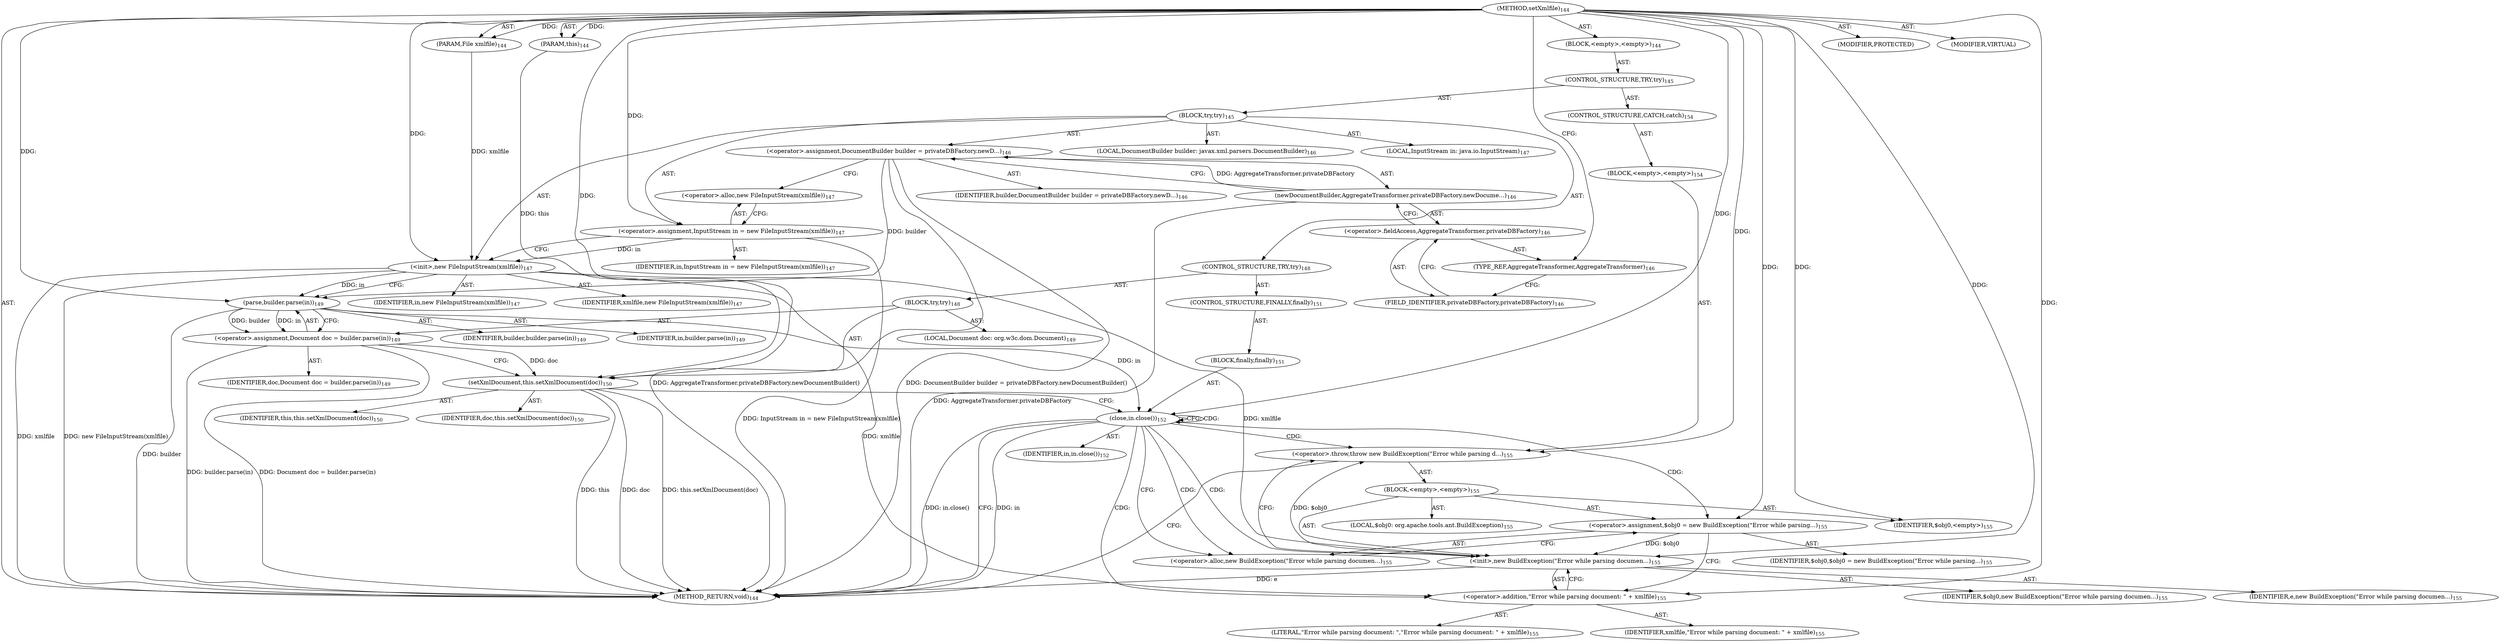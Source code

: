 digraph "setXmlfile" {  
"111669149702" [label = <(METHOD,setXmlfile)<SUB>144</SUB>> ]
"115964116994" [label = <(PARAM,this)<SUB>144</SUB>> ]
"115964117005" [label = <(PARAM,File xmlfile)<SUB>144</SUB>> ]
"25769803782" [label = <(BLOCK,&lt;empty&gt;,&lt;empty&gt;)<SUB>144</SUB>> ]
"47244640256" [label = <(CONTROL_STRUCTURE,TRY,try)<SUB>145</SUB>> ]
"25769803783" [label = <(BLOCK,try,try)<SUB>145</SUB>> ]
"94489280512" [label = <(LOCAL,DocumentBuilder builder: javax.xml.parsers.DocumentBuilder)<SUB>146</SUB>> ]
"30064771086" [label = <(&lt;operator&gt;.assignment,DocumentBuilder builder = privateDBFactory.newD...)<SUB>146</SUB>> ]
"68719476749" [label = <(IDENTIFIER,builder,DocumentBuilder builder = privateDBFactory.newD...)<SUB>146</SUB>> ]
"30064771087" [label = <(newDocumentBuilder,AggregateTransformer.privateDBFactory.newDocume...)<SUB>146</SUB>> ]
"30064771088" [label = <(&lt;operator&gt;.fieldAccess,AggregateTransformer.privateDBFactory)<SUB>146</SUB>> ]
"180388626436" [label = <(TYPE_REF,AggregateTransformer,AggregateTransformer)<SUB>146</SUB>> ]
"55834574856" [label = <(FIELD_IDENTIFIER,privateDBFactory,privateDBFactory)<SUB>146</SUB>> ]
"94489280513" [label = <(LOCAL,InputStream in: java.io.InputStream)<SUB>147</SUB>> ]
"30064771089" [label = <(&lt;operator&gt;.assignment,InputStream in = new FileInputStream(xmlfile))<SUB>147</SUB>> ]
"68719476750" [label = <(IDENTIFIER,in,InputStream in = new FileInputStream(xmlfile))<SUB>147</SUB>> ]
"30064771090" [label = <(&lt;operator&gt;.alloc,new FileInputStream(xmlfile))<SUB>147</SUB>> ]
"30064771091" [label = <(&lt;init&gt;,new FileInputStream(xmlfile))<SUB>147</SUB>> ]
"68719476751" [label = <(IDENTIFIER,in,new FileInputStream(xmlfile))<SUB>147</SUB>> ]
"68719476752" [label = <(IDENTIFIER,xmlfile,new FileInputStream(xmlfile))<SUB>147</SUB>> ]
"47244640257" [label = <(CONTROL_STRUCTURE,TRY,try)<SUB>148</SUB>> ]
"25769803784" [label = <(BLOCK,try,try)<SUB>148</SUB>> ]
"94489280514" [label = <(LOCAL,Document doc: org.w3c.dom.Document)<SUB>149</SUB>> ]
"30064771092" [label = <(&lt;operator&gt;.assignment,Document doc = builder.parse(in))<SUB>149</SUB>> ]
"68719476753" [label = <(IDENTIFIER,doc,Document doc = builder.parse(in))<SUB>149</SUB>> ]
"30064771093" [label = <(parse,builder.parse(in))<SUB>149</SUB>> ]
"68719476754" [label = <(IDENTIFIER,builder,builder.parse(in))<SUB>149</SUB>> ]
"68719476755" [label = <(IDENTIFIER,in,builder.parse(in))<SUB>149</SUB>> ]
"30064771094" [label = <(setXmlDocument,this.setXmlDocument(doc))<SUB>150</SUB>> ]
"68719476738" [label = <(IDENTIFIER,this,this.setXmlDocument(doc))<SUB>150</SUB>> ]
"68719476756" [label = <(IDENTIFIER,doc,this.setXmlDocument(doc))<SUB>150</SUB>> ]
"47244640258" [label = <(CONTROL_STRUCTURE,FINALLY,finally)<SUB>151</SUB>> ]
"25769803785" [label = <(BLOCK,finally,finally)<SUB>151</SUB>> ]
"30064771095" [label = <(close,in.close())<SUB>152</SUB>> ]
"68719476757" [label = <(IDENTIFIER,in,in.close())<SUB>152</SUB>> ]
"47244640259" [label = <(CONTROL_STRUCTURE,CATCH,catch)<SUB>154</SUB>> ]
"25769803786" [label = <(BLOCK,&lt;empty&gt;,&lt;empty&gt;)<SUB>154</SUB>> ]
"30064771096" [label = <(&lt;operator&gt;.throw,throw new BuildException(&quot;Error while parsing d...)<SUB>155</SUB>> ]
"25769803787" [label = <(BLOCK,&lt;empty&gt;,&lt;empty&gt;)<SUB>155</SUB>> ]
"94489280515" [label = <(LOCAL,$obj0: org.apache.tools.ant.BuildException)<SUB>155</SUB>> ]
"30064771097" [label = <(&lt;operator&gt;.assignment,$obj0 = new BuildException(&quot;Error while parsing...)<SUB>155</SUB>> ]
"68719476758" [label = <(IDENTIFIER,$obj0,$obj0 = new BuildException(&quot;Error while parsing...)<SUB>155</SUB>> ]
"30064771098" [label = <(&lt;operator&gt;.alloc,new BuildException(&quot;Error while parsing documen...)<SUB>155</SUB>> ]
"30064771099" [label = <(&lt;init&gt;,new BuildException(&quot;Error while parsing documen...)<SUB>155</SUB>> ]
"68719476759" [label = <(IDENTIFIER,$obj0,new BuildException(&quot;Error while parsing documen...)<SUB>155</SUB>> ]
"30064771100" [label = <(&lt;operator&gt;.addition,&quot;Error while parsing document: &quot; + xmlfile)<SUB>155</SUB>> ]
"90194313216" [label = <(LITERAL,&quot;Error while parsing document: &quot;,&quot;Error while parsing document: &quot; + xmlfile)<SUB>155</SUB>> ]
"68719476760" [label = <(IDENTIFIER,xmlfile,&quot;Error while parsing document: &quot; + xmlfile)<SUB>155</SUB>> ]
"68719476761" [label = <(IDENTIFIER,e,new BuildException(&quot;Error while parsing documen...)<SUB>155</SUB>> ]
"68719476762" [label = <(IDENTIFIER,$obj0,&lt;empty&gt;)<SUB>155</SUB>> ]
"133143986202" [label = <(MODIFIER,PROTECTED)> ]
"133143986203" [label = <(MODIFIER,VIRTUAL)> ]
"128849018886" [label = <(METHOD_RETURN,void)<SUB>144</SUB>> ]
  "111669149702" -> "115964116994"  [ label = "AST: "] 
  "111669149702" -> "115964117005"  [ label = "AST: "] 
  "111669149702" -> "25769803782"  [ label = "AST: "] 
  "111669149702" -> "133143986202"  [ label = "AST: "] 
  "111669149702" -> "133143986203"  [ label = "AST: "] 
  "111669149702" -> "128849018886"  [ label = "AST: "] 
  "25769803782" -> "47244640256"  [ label = "AST: "] 
  "47244640256" -> "25769803783"  [ label = "AST: "] 
  "47244640256" -> "47244640259"  [ label = "AST: "] 
  "25769803783" -> "94489280512"  [ label = "AST: "] 
  "25769803783" -> "30064771086"  [ label = "AST: "] 
  "25769803783" -> "94489280513"  [ label = "AST: "] 
  "25769803783" -> "30064771089"  [ label = "AST: "] 
  "25769803783" -> "30064771091"  [ label = "AST: "] 
  "25769803783" -> "47244640257"  [ label = "AST: "] 
  "30064771086" -> "68719476749"  [ label = "AST: "] 
  "30064771086" -> "30064771087"  [ label = "AST: "] 
  "30064771087" -> "30064771088"  [ label = "AST: "] 
  "30064771088" -> "180388626436"  [ label = "AST: "] 
  "30064771088" -> "55834574856"  [ label = "AST: "] 
  "30064771089" -> "68719476750"  [ label = "AST: "] 
  "30064771089" -> "30064771090"  [ label = "AST: "] 
  "30064771091" -> "68719476751"  [ label = "AST: "] 
  "30064771091" -> "68719476752"  [ label = "AST: "] 
  "47244640257" -> "25769803784"  [ label = "AST: "] 
  "47244640257" -> "47244640258"  [ label = "AST: "] 
  "25769803784" -> "94489280514"  [ label = "AST: "] 
  "25769803784" -> "30064771092"  [ label = "AST: "] 
  "25769803784" -> "30064771094"  [ label = "AST: "] 
  "30064771092" -> "68719476753"  [ label = "AST: "] 
  "30064771092" -> "30064771093"  [ label = "AST: "] 
  "30064771093" -> "68719476754"  [ label = "AST: "] 
  "30064771093" -> "68719476755"  [ label = "AST: "] 
  "30064771094" -> "68719476738"  [ label = "AST: "] 
  "30064771094" -> "68719476756"  [ label = "AST: "] 
  "47244640258" -> "25769803785"  [ label = "AST: "] 
  "25769803785" -> "30064771095"  [ label = "AST: "] 
  "30064771095" -> "68719476757"  [ label = "AST: "] 
  "47244640259" -> "25769803786"  [ label = "AST: "] 
  "25769803786" -> "30064771096"  [ label = "AST: "] 
  "30064771096" -> "25769803787"  [ label = "AST: "] 
  "25769803787" -> "94489280515"  [ label = "AST: "] 
  "25769803787" -> "30064771097"  [ label = "AST: "] 
  "25769803787" -> "30064771099"  [ label = "AST: "] 
  "25769803787" -> "68719476762"  [ label = "AST: "] 
  "30064771097" -> "68719476758"  [ label = "AST: "] 
  "30064771097" -> "30064771098"  [ label = "AST: "] 
  "30064771099" -> "68719476759"  [ label = "AST: "] 
  "30064771099" -> "30064771100"  [ label = "AST: "] 
  "30064771099" -> "68719476761"  [ label = "AST: "] 
  "30064771100" -> "90194313216"  [ label = "AST: "] 
  "30064771100" -> "68719476760"  [ label = "AST: "] 
  "30064771086" -> "30064771090"  [ label = "CFG: "] 
  "30064771089" -> "30064771091"  [ label = "CFG: "] 
  "30064771091" -> "30064771093"  [ label = "CFG: "] 
  "30064771087" -> "30064771086"  [ label = "CFG: "] 
  "30064771090" -> "30064771089"  [ label = "CFG: "] 
  "30064771096" -> "128849018886"  [ label = "CFG: "] 
  "30064771088" -> "30064771087"  [ label = "CFG: "] 
  "30064771092" -> "30064771094"  [ label = "CFG: "] 
  "30064771094" -> "30064771095"  [ label = "CFG: "] 
  "180388626436" -> "55834574856"  [ label = "CFG: "] 
  "55834574856" -> "30064771088"  [ label = "CFG: "] 
  "30064771093" -> "30064771092"  [ label = "CFG: "] 
  "30064771095" -> "128849018886"  [ label = "CFG: "] 
  "30064771095" -> "30064771098"  [ label = "CFG: "] 
  "30064771095" -> "30064771095"  [ label = "CFG: "] 
  "30064771097" -> "30064771100"  [ label = "CFG: "] 
  "30064771099" -> "30064771096"  [ label = "CFG: "] 
  "30064771098" -> "30064771097"  [ label = "CFG: "] 
  "30064771100" -> "30064771099"  [ label = "CFG: "] 
  "111669149702" -> "180388626436"  [ label = "CFG: "] 
  "30064771087" -> "128849018886"  [ label = "DDG: AggregateTransformer.privateDBFactory"] 
  "30064771086" -> "128849018886"  [ label = "DDG: AggregateTransformer.privateDBFactory.newDocumentBuilder()"] 
  "30064771086" -> "128849018886"  [ label = "DDG: DocumentBuilder builder = privateDBFactory.newDocumentBuilder()"] 
  "30064771089" -> "128849018886"  [ label = "DDG: InputStream in = new FileInputStream(xmlfile)"] 
  "30064771091" -> "128849018886"  [ label = "DDG: xmlfile"] 
  "30064771091" -> "128849018886"  [ label = "DDG: new FileInputStream(xmlfile)"] 
  "30064771093" -> "128849018886"  [ label = "DDG: builder"] 
  "30064771092" -> "128849018886"  [ label = "DDG: builder.parse(in)"] 
  "30064771092" -> "128849018886"  [ label = "DDG: Document doc = builder.parse(in)"] 
  "30064771094" -> "128849018886"  [ label = "DDG: this"] 
  "30064771094" -> "128849018886"  [ label = "DDG: doc"] 
  "30064771094" -> "128849018886"  [ label = "DDG: this.setXmlDocument(doc)"] 
  "30064771095" -> "128849018886"  [ label = "DDG: in"] 
  "30064771095" -> "128849018886"  [ label = "DDG: in.close()"] 
  "30064771099" -> "128849018886"  [ label = "DDG: e"] 
  "111669149702" -> "115964116994"  [ label = "DDG: "] 
  "111669149702" -> "115964117005"  [ label = "DDG: "] 
  "30064771087" -> "30064771086"  [ label = "DDG: AggregateTransformer.privateDBFactory"] 
  "111669149702" -> "30064771089"  [ label = "DDG: "] 
  "30064771089" -> "30064771091"  [ label = "DDG: in"] 
  "111669149702" -> "30064771091"  [ label = "DDG: "] 
  "115964117005" -> "30064771091"  [ label = "DDG: xmlfile"] 
  "30064771093" -> "30064771092"  [ label = "DDG: builder"] 
  "30064771093" -> "30064771092"  [ label = "DDG: in"] 
  "30064771099" -> "30064771096"  [ label = "DDG: $obj0"] 
  "111669149702" -> "30064771096"  [ label = "DDG: "] 
  "115964116994" -> "30064771094"  [ label = "DDG: this"] 
  "111669149702" -> "30064771094"  [ label = "DDG: "] 
  "30064771092" -> "30064771094"  [ label = "DDG: doc"] 
  "111669149702" -> "30064771097"  [ label = "DDG: "] 
  "111669149702" -> "68719476762"  [ label = "DDG: "] 
  "30064771086" -> "30064771093"  [ label = "DDG: builder"] 
  "111669149702" -> "30064771093"  [ label = "DDG: "] 
  "30064771091" -> "30064771093"  [ label = "DDG: in"] 
  "30064771093" -> "30064771095"  [ label = "DDG: in"] 
  "111669149702" -> "30064771095"  [ label = "DDG: "] 
  "30064771097" -> "30064771099"  [ label = "DDG: $obj0"] 
  "111669149702" -> "30064771099"  [ label = "DDG: "] 
  "30064771091" -> "30064771099"  [ label = "DDG: xmlfile"] 
  "111669149702" -> "30064771100"  [ label = "DDG: "] 
  "30064771091" -> "30064771100"  [ label = "DDG: xmlfile"] 
  "30064771095" -> "30064771097"  [ label = "CDG: "] 
  "30064771095" -> "30064771098"  [ label = "CDG: "] 
  "30064771095" -> "30064771095"  [ label = "CDG: "] 
  "30064771095" -> "30064771096"  [ label = "CDG: "] 
  "30064771095" -> "30064771099"  [ label = "CDG: "] 
  "30064771095" -> "30064771100"  [ label = "CDG: "] 
}
